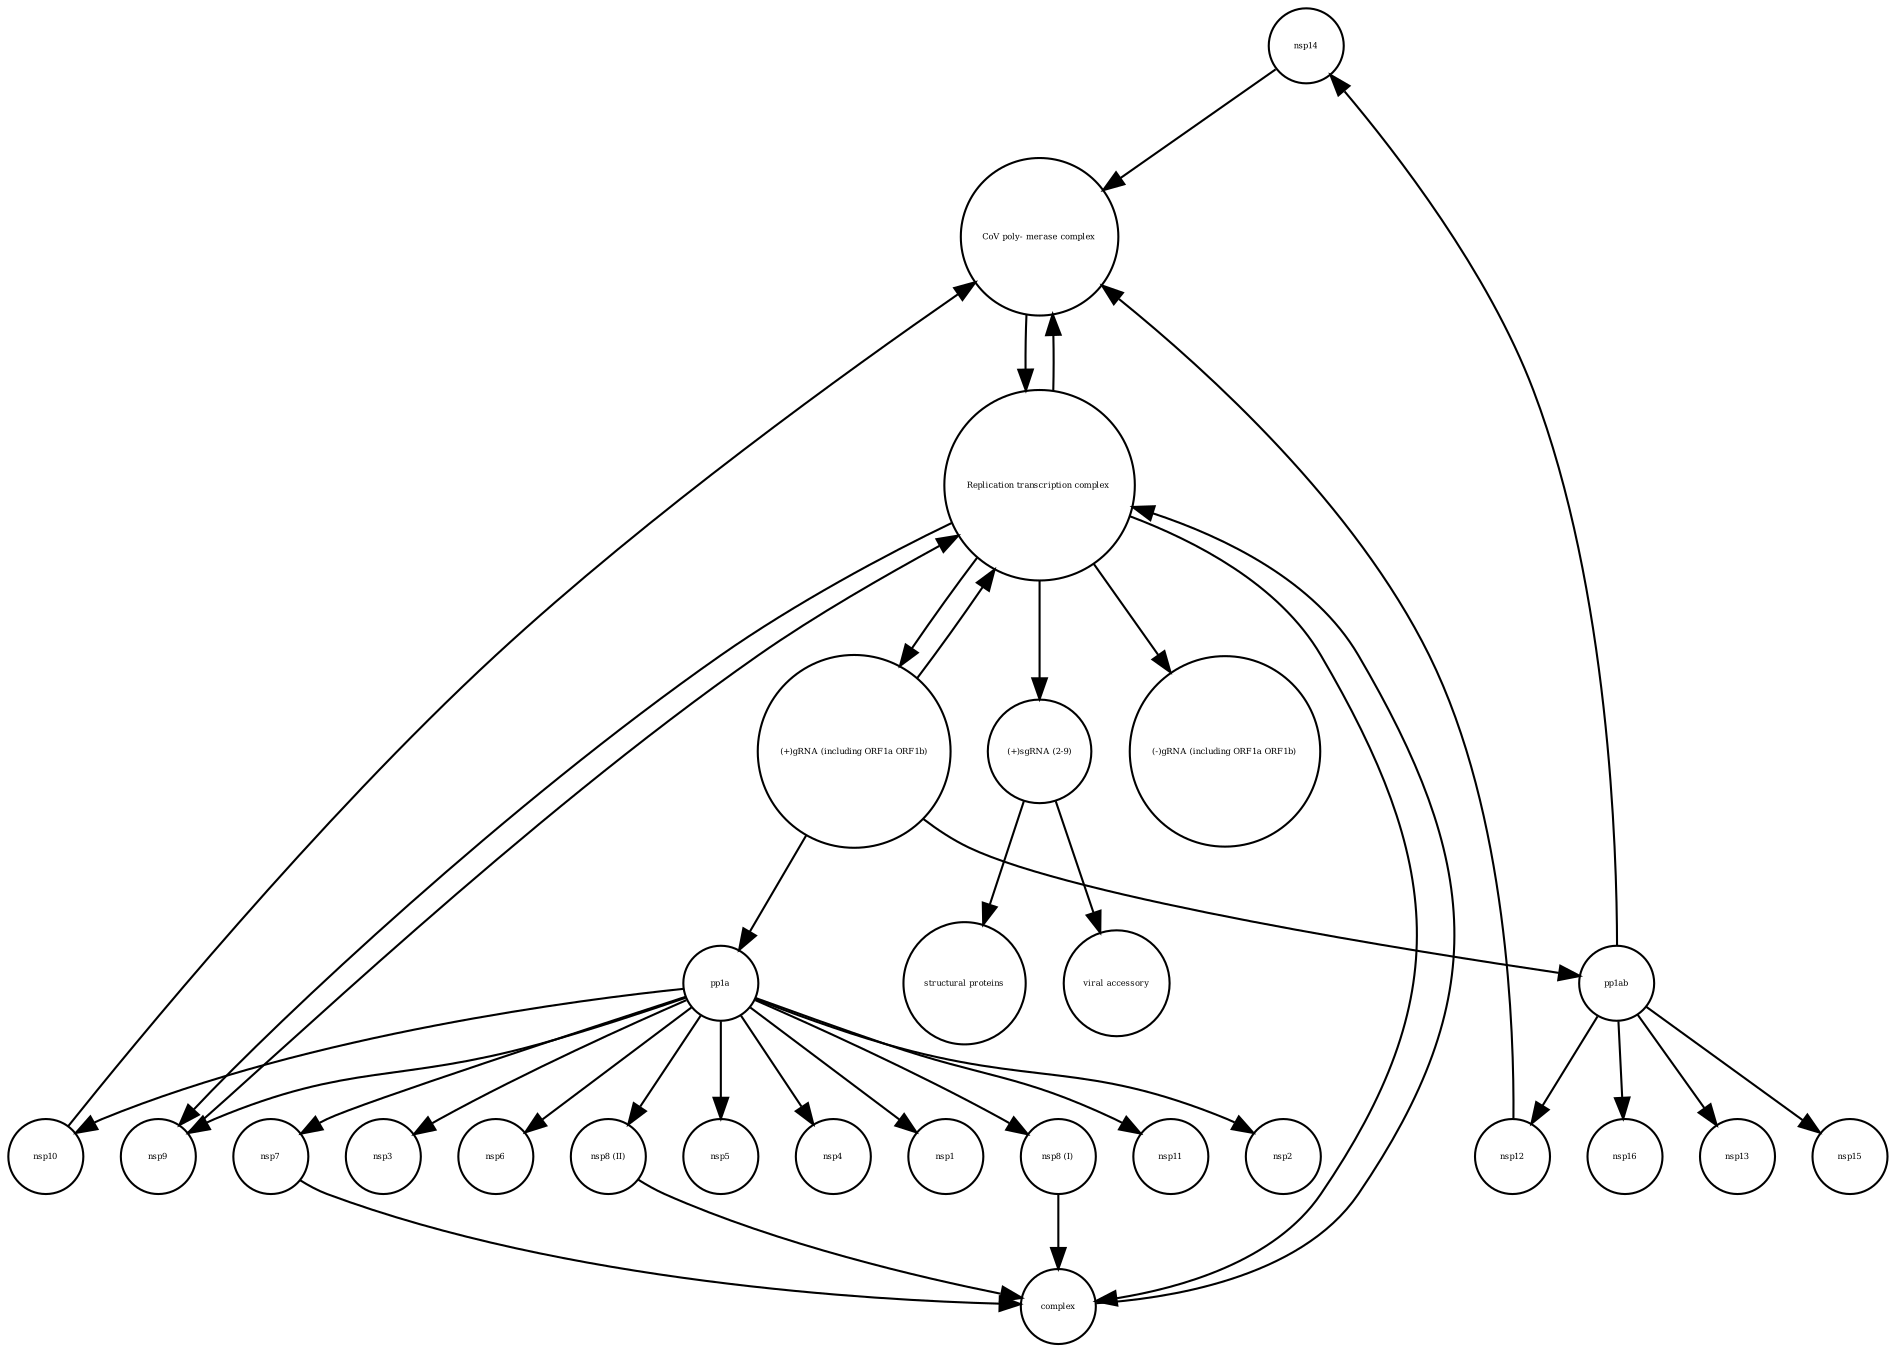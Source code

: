 strict digraph  {
nsp14 [annotation="", bipartite=0, cls=macromolecule, fontsize=4, label=nsp14, shape=circle];
"nsp8 (I)" [annotation="", bipartite=0, cls=macromolecule, fontsize=4, label="nsp8 (I)", shape=circle];
"(+)gRNA (including ORF1a ORF1b)" [annotation="", bipartite=0, cls="nucleic acid feature", fontsize=4, label="(+)gRNA (including ORF1a ORF1b)", shape=circle];
nsp7 [annotation="", bipartite=0, cls=macromolecule, fontsize=4, label=nsp7, shape=circle];
nsp11 [annotation="", bipartite=0, cls=macromolecule, fontsize=4, label=nsp11, shape=circle];
"CoV poly- merase complex" [annotation="", bipartite=0, cls=complex, fontsize=4, label="CoV poly- merase complex", shape=circle];
"(+)sgRNA (2-9)" [annotation="", bipartite=0, cls="nucleic acid feature", fontsize=4, label="(+)sgRNA (2-9)", shape=circle];
"Replication transcription complex " [annotation="", bipartite=0, cls=complex, fontsize=4, label="Replication transcription complex ", shape=circle];
nsp13 [annotation="", bipartite=0, cls=macromolecule, fontsize=4, label=nsp13, shape=circle];
nsp10 [annotation="", bipartite=0, cls=macromolecule, fontsize=4, label=nsp10, shape=circle];
nsp9 [annotation="", bipartite=0, cls=macromolecule, fontsize=4, label=nsp9, shape=circle];
pp1ab [annotation="", bipartite=0, cls=macromolecule, fontsize=4, label=pp1ab, shape=circle];
"structural proteins" [annotation="", bipartite=0, cls=macromolecule, fontsize=4, label="structural proteins", shape=circle];
pp1a [annotation="", bipartite=0, cls=macromolecule, fontsize=4, label=pp1a, shape=circle];
nsp2 [annotation="", bipartite=0, cls=macromolecule, fontsize=4, label=nsp2, shape=circle];
"nsp8 (II)" [annotation="", bipartite=0, cls=macromolecule, fontsize=4, label="nsp8 (II)", shape=circle];
nsp3 [annotation="", bipartite=0, cls=macromolecule, fontsize=4, label=nsp3, shape=circle];
nsp15 [annotation="", bipartite=0, cls=macromolecule, fontsize=4, label=nsp15, shape=circle];
"viral accessory" [annotation="", bipartite=0, cls=macromolecule, fontsize=4, label="viral accessory", shape=circle];
nsp6 [annotation="", bipartite=0, cls=macromolecule, fontsize=4, label=nsp6, shape=circle];
nsp12 [annotation="", bipartite=0, cls=macromolecule, fontsize=4, label=nsp12, shape=circle];
nsp16 [annotation="", bipartite=0, cls=macromolecule, fontsize=4, label=nsp16, shape=circle];
nsp5 [annotation="", bipartite=0, cls=macromolecule, fontsize=4, label=nsp5, shape=circle];
"(-)gRNA (including ORF1a ORF1b)" [annotation="", bipartite=0, cls="nucleic acid feature", fontsize=4, label="(-)gRNA (including ORF1a ORF1b)", shape=circle];
nsp4 [annotation="", bipartite=0, cls=macromolecule, fontsize=4, label=nsp4, shape=circle];
nsp1 [annotation="", bipartite=0, cls=macromolecule, fontsize=4, label=nsp1, shape=circle];
complex [annotation="", bipartite=0, cls=complex, fontsize=4, label=complex, shape=circle];
nsp14 -> "CoV poly- merase complex"  [annotation="", interaction_type=production];
"nsp8 (I)" -> complex  [annotation="", interaction_type=production];
"(+)gRNA (including ORF1a ORF1b)" -> pp1a  [annotation="", interaction_type="necessary stimulation"];
"(+)gRNA (including ORF1a ORF1b)" -> pp1ab  [annotation="", interaction_type="necessary stimulation"];
"(+)gRNA (including ORF1a ORF1b)" -> "Replication transcription complex "  [annotation="", interaction_type=production];
nsp7 -> complex  [annotation="", interaction_type=production];
"CoV poly- merase complex" -> "Replication transcription complex "  [annotation="", interaction_type=production];
"(+)sgRNA (2-9)" -> "viral accessory"  [annotation="", interaction_type="necessary stimulation"];
"(+)sgRNA (2-9)" -> "structural proteins"  [annotation="", interaction_type="necessary stimulation"];
"Replication transcription complex " -> "CoV poly- merase complex"  [annotation="", interaction_type=production];
"Replication transcription complex " -> nsp9  [annotation="", interaction_type=production];
"Replication transcription complex " -> "(-)gRNA (including ORF1a ORF1b)"  [annotation="", interaction_type=production];
"Replication transcription complex " -> "(+)gRNA (including ORF1a ORF1b)"  [annotation="", interaction_type=production];
"Replication transcription complex " -> complex  [annotation="", interaction_type=production];
"Replication transcription complex " -> "(+)sgRNA (2-9)"  [annotation="", interaction_type="necessary stimulation"];
nsp10 -> "CoV poly- merase complex"  [annotation="", interaction_type=production];
nsp9 -> "Replication transcription complex "  [annotation="", interaction_type=production];
pp1ab -> nsp14  [annotation="", interaction_type=production];
pp1ab -> nsp12  [annotation="", interaction_type=production];
pp1ab -> nsp16  [annotation="", interaction_type=production];
pp1ab -> nsp13  [annotation="", interaction_type=production];
pp1ab -> nsp15  [annotation="", interaction_type=production];
pp1a -> nsp6  [annotation="", interaction_type=production];
pp1a -> nsp5  [annotation="", interaction_type=production];
pp1a -> nsp10  [annotation="", interaction_type=production];
pp1a -> "nsp8 (I)"  [annotation="", interaction_type=production];
pp1a -> nsp9  [annotation="", interaction_type=production];
pp1a -> nsp11  [annotation="", interaction_type=production];
pp1a -> nsp4  [annotation="", interaction_type=production];
pp1a -> nsp3  [annotation="", interaction_type=production];
pp1a -> nsp2  [annotation="", interaction_type=production];
pp1a -> nsp7  [annotation="", interaction_type=production];
pp1a -> nsp1  [annotation="", interaction_type=production];
pp1a -> "nsp8 (II)"  [annotation="", interaction_type=production];
"nsp8 (II)" -> complex  [annotation="", interaction_type=production];
nsp12 -> "CoV poly- merase complex"  [annotation="", interaction_type=production];
complex -> "Replication transcription complex "  [annotation="", interaction_type=production];
}
